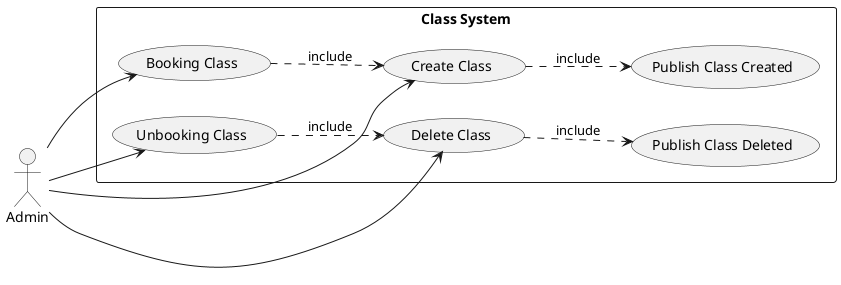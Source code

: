 @startuml ClassSubSystem

left to right direction

skinparam Monochrome true
skinparam Shadowing false
skinparam packageStyle rectangle

actor Admin

rectangle "Class System" {
    Admin --> (Create Class)
    Admin --> (Delete Class)
    Admin --> (Booking Class)
    Admin --> (Unbooking Class)

    (Create Class) ..> (Publish Class Created) : include
    (Delete Class) ..> (Publish Class Deleted) : include

    (Booking Class) ..> (Create Class) : include
    (Unbooking Class) ..> (Delete Class) : include
}

@enduml